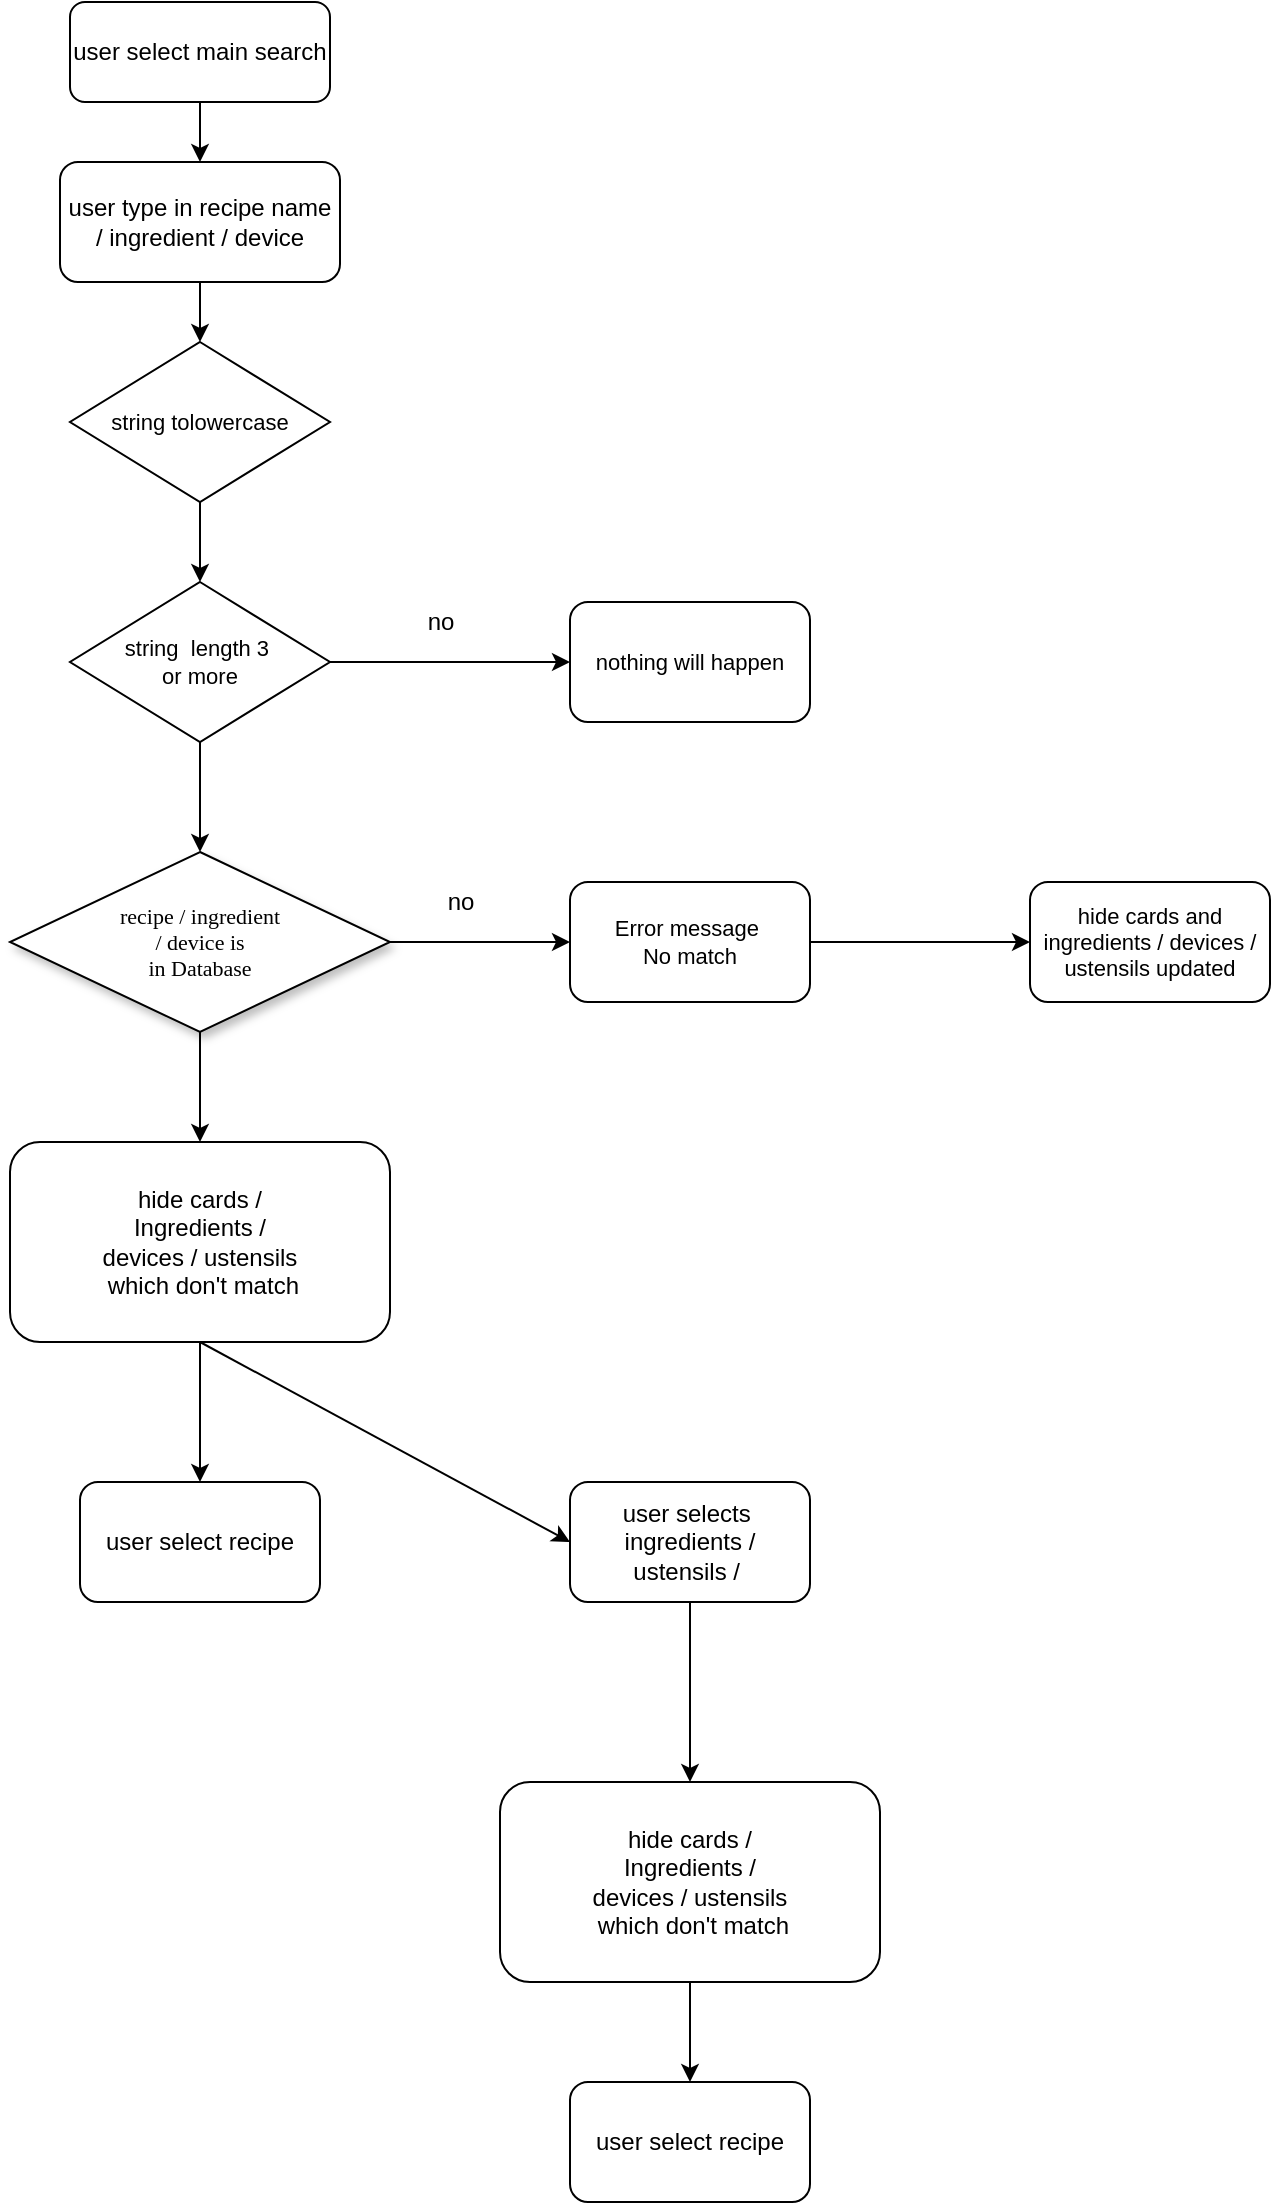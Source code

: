 <mxfile version="15.6.8" type="github">
  <diagram name="Page-1" id="edf60f1a-56cd-e834-aa8a-f176f3a09ee4">
    <mxGraphModel dx="2000" dy="834" grid="1" gridSize="10" guides="1" tooltips="1" connect="1" arrows="1" fold="1" page="1" pageScale="1" pageWidth="1100" pageHeight="850" background="none" math="0" shadow="0">
      <root>
        <mxCell id="0" />
        <mxCell id="1" parent="0" />
        <mxCell id="MNtgQwbULnPq8PXe23CX-3" value="" style="edgeStyle=orthogonalEdgeStyle;rounded=0;orthogonalLoop=1;jettySize=auto;html=1;" parent="1" source="MNtgQwbULnPq8PXe23CX-1" target="MNtgQwbULnPq8PXe23CX-2" edge="1">
          <mxGeometry relative="1" as="geometry" />
        </mxCell>
        <mxCell id="MNtgQwbULnPq8PXe23CX-1" value="user select main search" style="rounded=1;whiteSpace=wrap;html=1;" parent="1" vertex="1">
          <mxGeometry x="150" y="40" width="130" height="50" as="geometry" />
        </mxCell>
        <mxCell id="MNtgQwbULnPq8PXe23CX-2" value="user type in recipe name / ingredient / device" style="rounded=1;whiteSpace=wrap;html=1;" parent="1" vertex="1">
          <mxGeometry x="145" y="120" width="140" height="60" as="geometry" />
        </mxCell>
        <mxCell id="MNtgQwbULnPq8PXe23CX-8" value="Error message&amp;nbsp;&lt;br&gt;No match" style="rounded=1;whiteSpace=wrap;html=1;fontSize=11;" parent="1" vertex="1">
          <mxGeometry x="400" y="480" width="120" height="60" as="geometry" />
        </mxCell>
        <mxCell id="MNtgQwbULnPq8PXe23CX-9" value="no" style="text;html=1;align=center;verticalAlign=middle;resizable=0;points=[];autosize=1;strokeColor=none;fillColor=none;fontSize=12;" parent="1" vertex="1">
          <mxGeometry x="330" y="480" width="30" height="20" as="geometry" />
        </mxCell>
        <mxCell id="MNtgQwbULnPq8PXe23CX-11" value="hide cards and ingredients / devices / ustensils updated" style="whiteSpace=wrap;html=1;rounded=1;fontSize=11;" parent="1" vertex="1">
          <mxGeometry x="630" y="480" width="120" height="60" as="geometry" />
        </mxCell>
        <mxCell id="MNtgQwbULnPq8PXe23CX-13" value="string&amp;nbsp; length 3&amp;nbsp;&lt;br&gt;or more" style="rhombus;whiteSpace=wrap;html=1;fontSize=11;" parent="1" vertex="1">
          <mxGeometry x="150" y="330" width="130" height="80" as="geometry" />
        </mxCell>
        <mxCell id="60e70716793133e9-5" value="&lt;font style=&quot;font-size: 11px&quot;&gt;recipe / ingredient &lt;br&gt;/ device is&lt;br&gt;in Database&lt;/font&gt;" style="rhombus;whiteSpace=wrap;html=1;rounded=0;shadow=1;labelBackgroundColor=none;strokeWidth=1;fontFamily=Verdana;fontSize=8;align=center;" parent="1" vertex="1">
          <mxGeometry x="120" y="465" width="190" height="90" as="geometry" />
        </mxCell>
        <mxCell id="MNtgQwbULnPq8PXe23CX-16" value="nothing will happen" style="rounded=1;whiteSpace=wrap;html=1;fontSize=11;" parent="1" vertex="1">
          <mxGeometry x="400" y="340" width="120" height="60" as="geometry" />
        </mxCell>
        <mxCell id="MNtgQwbULnPq8PXe23CX-20" value="" style="endArrow=classic;html=1;rounded=0;fontSize=11;entryX=0;entryY=0.5;entryDx=0;entryDy=0;exitX=1;exitY=0.5;exitDx=0;exitDy=0;" parent="1" target="MNtgQwbULnPq8PXe23CX-16" edge="1" source="MNtgQwbULnPq8PXe23CX-13">
          <mxGeometry width="50" height="50" relative="1" as="geometry">
            <mxPoint x="280" y="240" as="sourcePoint" />
            <mxPoint x="360" y="180" as="targetPoint" />
          </mxGeometry>
        </mxCell>
        <mxCell id="ACHiZ2PeyGqHKieFn02l-6" value="string tolowercase" style="rhombus;whiteSpace=wrap;html=1;fontSize=11;" vertex="1" parent="1">
          <mxGeometry x="150" y="210" width="130" height="80" as="geometry" />
        </mxCell>
        <mxCell id="ACHiZ2PeyGqHKieFn02l-7" value="" style="endArrow=classic;html=1;rounded=0;exitX=0.5;exitY=1;exitDx=0;exitDy=0;entryX=0.5;entryY=0;entryDx=0;entryDy=0;" edge="1" parent="1" source="MNtgQwbULnPq8PXe23CX-2" target="ACHiZ2PeyGqHKieFn02l-6">
          <mxGeometry width="50" height="50" relative="1" as="geometry">
            <mxPoint x="520" y="360" as="sourcePoint" />
            <mxPoint x="570" y="310" as="targetPoint" />
          </mxGeometry>
        </mxCell>
        <mxCell id="ACHiZ2PeyGqHKieFn02l-8" value="" style="endArrow=classic;html=1;rounded=0;exitX=0.5;exitY=1;exitDx=0;exitDy=0;entryX=0.5;entryY=0;entryDx=0;entryDy=0;" edge="1" parent="1" source="ACHiZ2PeyGqHKieFn02l-6" target="MNtgQwbULnPq8PXe23CX-13">
          <mxGeometry width="50" height="50" relative="1" as="geometry">
            <mxPoint x="520" y="360" as="sourcePoint" />
            <mxPoint x="570" y="310" as="targetPoint" />
          </mxGeometry>
        </mxCell>
        <mxCell id="ACHiZ2PeyGqHKieFn02l-10" value="" style="endArrow=classic;html=1;rounded=0;exitX=0.5;exitY=1;exitDx=0;exitDy=0;" edge="1" parent="1" source="MNtgQwbULnPq8PXe23CX-13" target="60e70716793133e9-5">
          <mxGeometry width="50" height="50" relative="1" as="geometry">
            <mxPoint x="520" y="460" as="sourcePoint" />
            <mxPoint x="570" y="410" as="targetPoint" />
          </mxGeometry>
        </mxCell>
        <mxCell id="ACHiZ2PeyGqHKieFn02l-11" value="" style="endArrow=classic;html=1;rounded=0;exitX=1;exitY=0.5;exitDx=0;exitDy=0;" edge="1" parent="1" source="60e70716793133e9-5">
          <mxGeometry width="50" height="50" relative="1" as="geometry">
            <mxPoint x="520" y="460" as="sourcePoint" />
            <mxPoint x="400" y="510" as="targetPoint" />
          </mxGeometry>
        </mxCell>
        <mxCell id="ACHiZ2PeyGqHKieFn02l-12" value="" style="endArrow=classic;html=1;rounded=0;exitX=1;exitY=0.5;exitDx=0;exitDy=0;entryX=0;entryY=0.5;entryDx=0;entryDy=0;" edge="1" parent="1" source="MNtgQwbULnPq8PXe23CX-8" target="MNtgQwbULnPq8PXe23CX-11">
          <mxGeometry width="50" height="50" relative="1" as="geometry">
            <mxPoint x="520" y="460" as="sourcePoint" />
            <mxPoint x="570" y="410" as="targetPoint" />
          </mxGeometry>
        </mxCell>
        <mxCell id="ACHiZ2PeyGqHKieFn02l-13" value="no" style="text;html=1;align=center;verticalAlign=middle;resizable=0;points=[];autosize=1;strokeColor=none;fillColor=none;fontSize=12;" vertex="1" parent="1">
          <mxGeometry x="320" y="340" width="30" height="20" as="geometry" />
        </mxCell>
        <mxCell id="ACHiZ2PeyGqHKieFn02l-15" value="hide cards /&lt;br&gt;Ingredients /&lt;br&gt;devices / ustensils&lt;br&gt;&amp;nbsp;which don&#39;t match" style="rounded=1;whiteSpace=wrap;html=1;" vertex="1" parent="1">
          <mxGeometry x="120" y="610" width="190" height="100" as="geometry" />
        </mxCell>
        <mxCell id="ACHiZ2PeyGqHKieFn02l-16" value="" style="endArrow=classic;html=1;rounded=0;exitX=0.5;exitY=1;exitDx=0;exitDy=0;entryX=0.5;entryY=0;entryDx=0;entryDy=0;" edge="1" parent="1" source="60e70716793133e9-5" target="ACHiZ2PeyGqHKieFn02l-15">
          <mxGeometry width="50" height="50" relative="1" as="geometry">
            <mxPoint x="520" y="620" as="sourcePoint" />
            <mxPoint x="570" y="570" as="targetPoint" />
          </mxGeometry>
        </mxCell>
        <mxCell id="ACHiZ2PeyGqHKieFn02l-18" value="user select recipe" style="rounded=1;whiteSpace=wrap;html=1;" vertex="1" parent="1">
          <mxGeometry x="155" y="780" width="120" height="60" as="geometry" />
        </mxCell>
        <mxCell id="ACHiZ2PeyGqHKieFn02l-20" value="user selects&amp;nbsp;&lt;br&gt;ingredients /&lt;br&gt;ustensils /&amp;nbsp;" style="rounded=1;whiteSpace=wrap;html=1;" vertex="1" parent="1">
          <mxGeometry x="400" y="780" width="120" height="60" as="geometry" />
        </mxCell>
        <mxCell id="ACHiZ2PeyGqHKieFn02l-21" value="" style="endArrow=classic;html=1;rounded=0;exitX=0.5;exitY=1;exitDx=0;exitDy=0;entryX=0.5;entryY=0;entryDx=0;entryDy=0;" edge="1" parent="1" source="ACHiZ2PeyGqHKieFn02l-15" target="ACHiZ2PeyGqHKieFn02l-18">
          <mxGeometry width="50" height="50" relative="1" as="geometry">
            <mxPoint x="520" y="710" as="sourcePoint" />
            <mxPoint x="570" y="660" as="targetPoint" />
          </mxGeometry>
        </mxCell>
        <mxCell id="ACHiZ2PeyGqHKieFn02l-22" value="" style="endArrow=classic;html=1;rounded=0;exitX=0.5;exitY=1;exitDx=0;exitDy=0;entryX=0;entryY=0.5;entryDx=0;entryDy=0;" edge="1" parent="1" source="ACHiZ2PeyGqHKieFn02l-15" target="ACHiZ2PeyGqHKieFn02l-20">
          <mxGeometry width="50" height="50" relative="1" as="geometry">
            <mxPoint x="520" y="710" as="sourcePoint" />
            <mxPoint x="570" y="660" as="targetPoint" />
          </mxGeometry>
        </mxCell>
        <mxCell id="ACHiZ2PeyGqHKieFn02l-23" value="hide cards /&lt;br&gt;Ingredients /&lt;br&gt;devices / ustensils&lt;br&gt;&amp;nbsp;which don&#39;t match" style="rounded=1;whiteSpace=wrap;html=1;" vertex="1" parent="1">
          <mxGeometry x="365" y="930" width="190" height="100" as="geometry" />
        </mxCell>
        <mxCell id="ACHiZ2PeyGqHKieFn02l-24" value="" style="endArrow=classic;html=1;rounded=0;exitX=0.5;exitY=1;exitDx=0;exitDy=0;entryX=0.5;entryY=0;entryDx=0;entryDy=0;" edge="1" parent="1" source="ACHiZ2PeyGqHKieFn02l-20" target="ACHiZ2PeyGqHKieFn02l-23">
          <mxGeometry width="50" height="50" relative="1" as="geometry">
            <mxPoint x="520" y="1010" as="sourcePoint" />
            <mxPoint x="570" y="960" as="targetPoint" />
          </mxGeometry>
        </mxCell>
        <mxCell id="ACHiZ2PeyGqHKieFn02l-25" value="user select recipe" style="rounded=1;whiteSpace=wrap;html=1;" vertex="1" parent="1">
          <mxGeometry x="400" y="1080" width="120" height="60" as="geometry" />
        </mxCell>
        <mxCell id="ACHiZ2PeyGqHKieFn02l-26" value="" style="endArrow=classic;html=1;rounded=0;exitX=0.5;exitY=1;exitDx=0;exitDy=0;entryX=0.5;entryY=0;entryDx=0;entryDy=0;" edge="1" parent="1" source="ACHiZ2PeyGqHKieFn02l-23" target="ACHiZ2PeyGqHKieFn02l-25">
          <mxGeometry width="50" height="50" relative="1" as="geometry">
            <mxPoint x="520" y="1010" as="sourcePoint" />
            <mxPoint x="570" y="960" as="targetPoint" />
          </mxGeometry>
        </mxCell>
      </root>
    </mxGraphModel>
  </diagram>
</mxfile>
